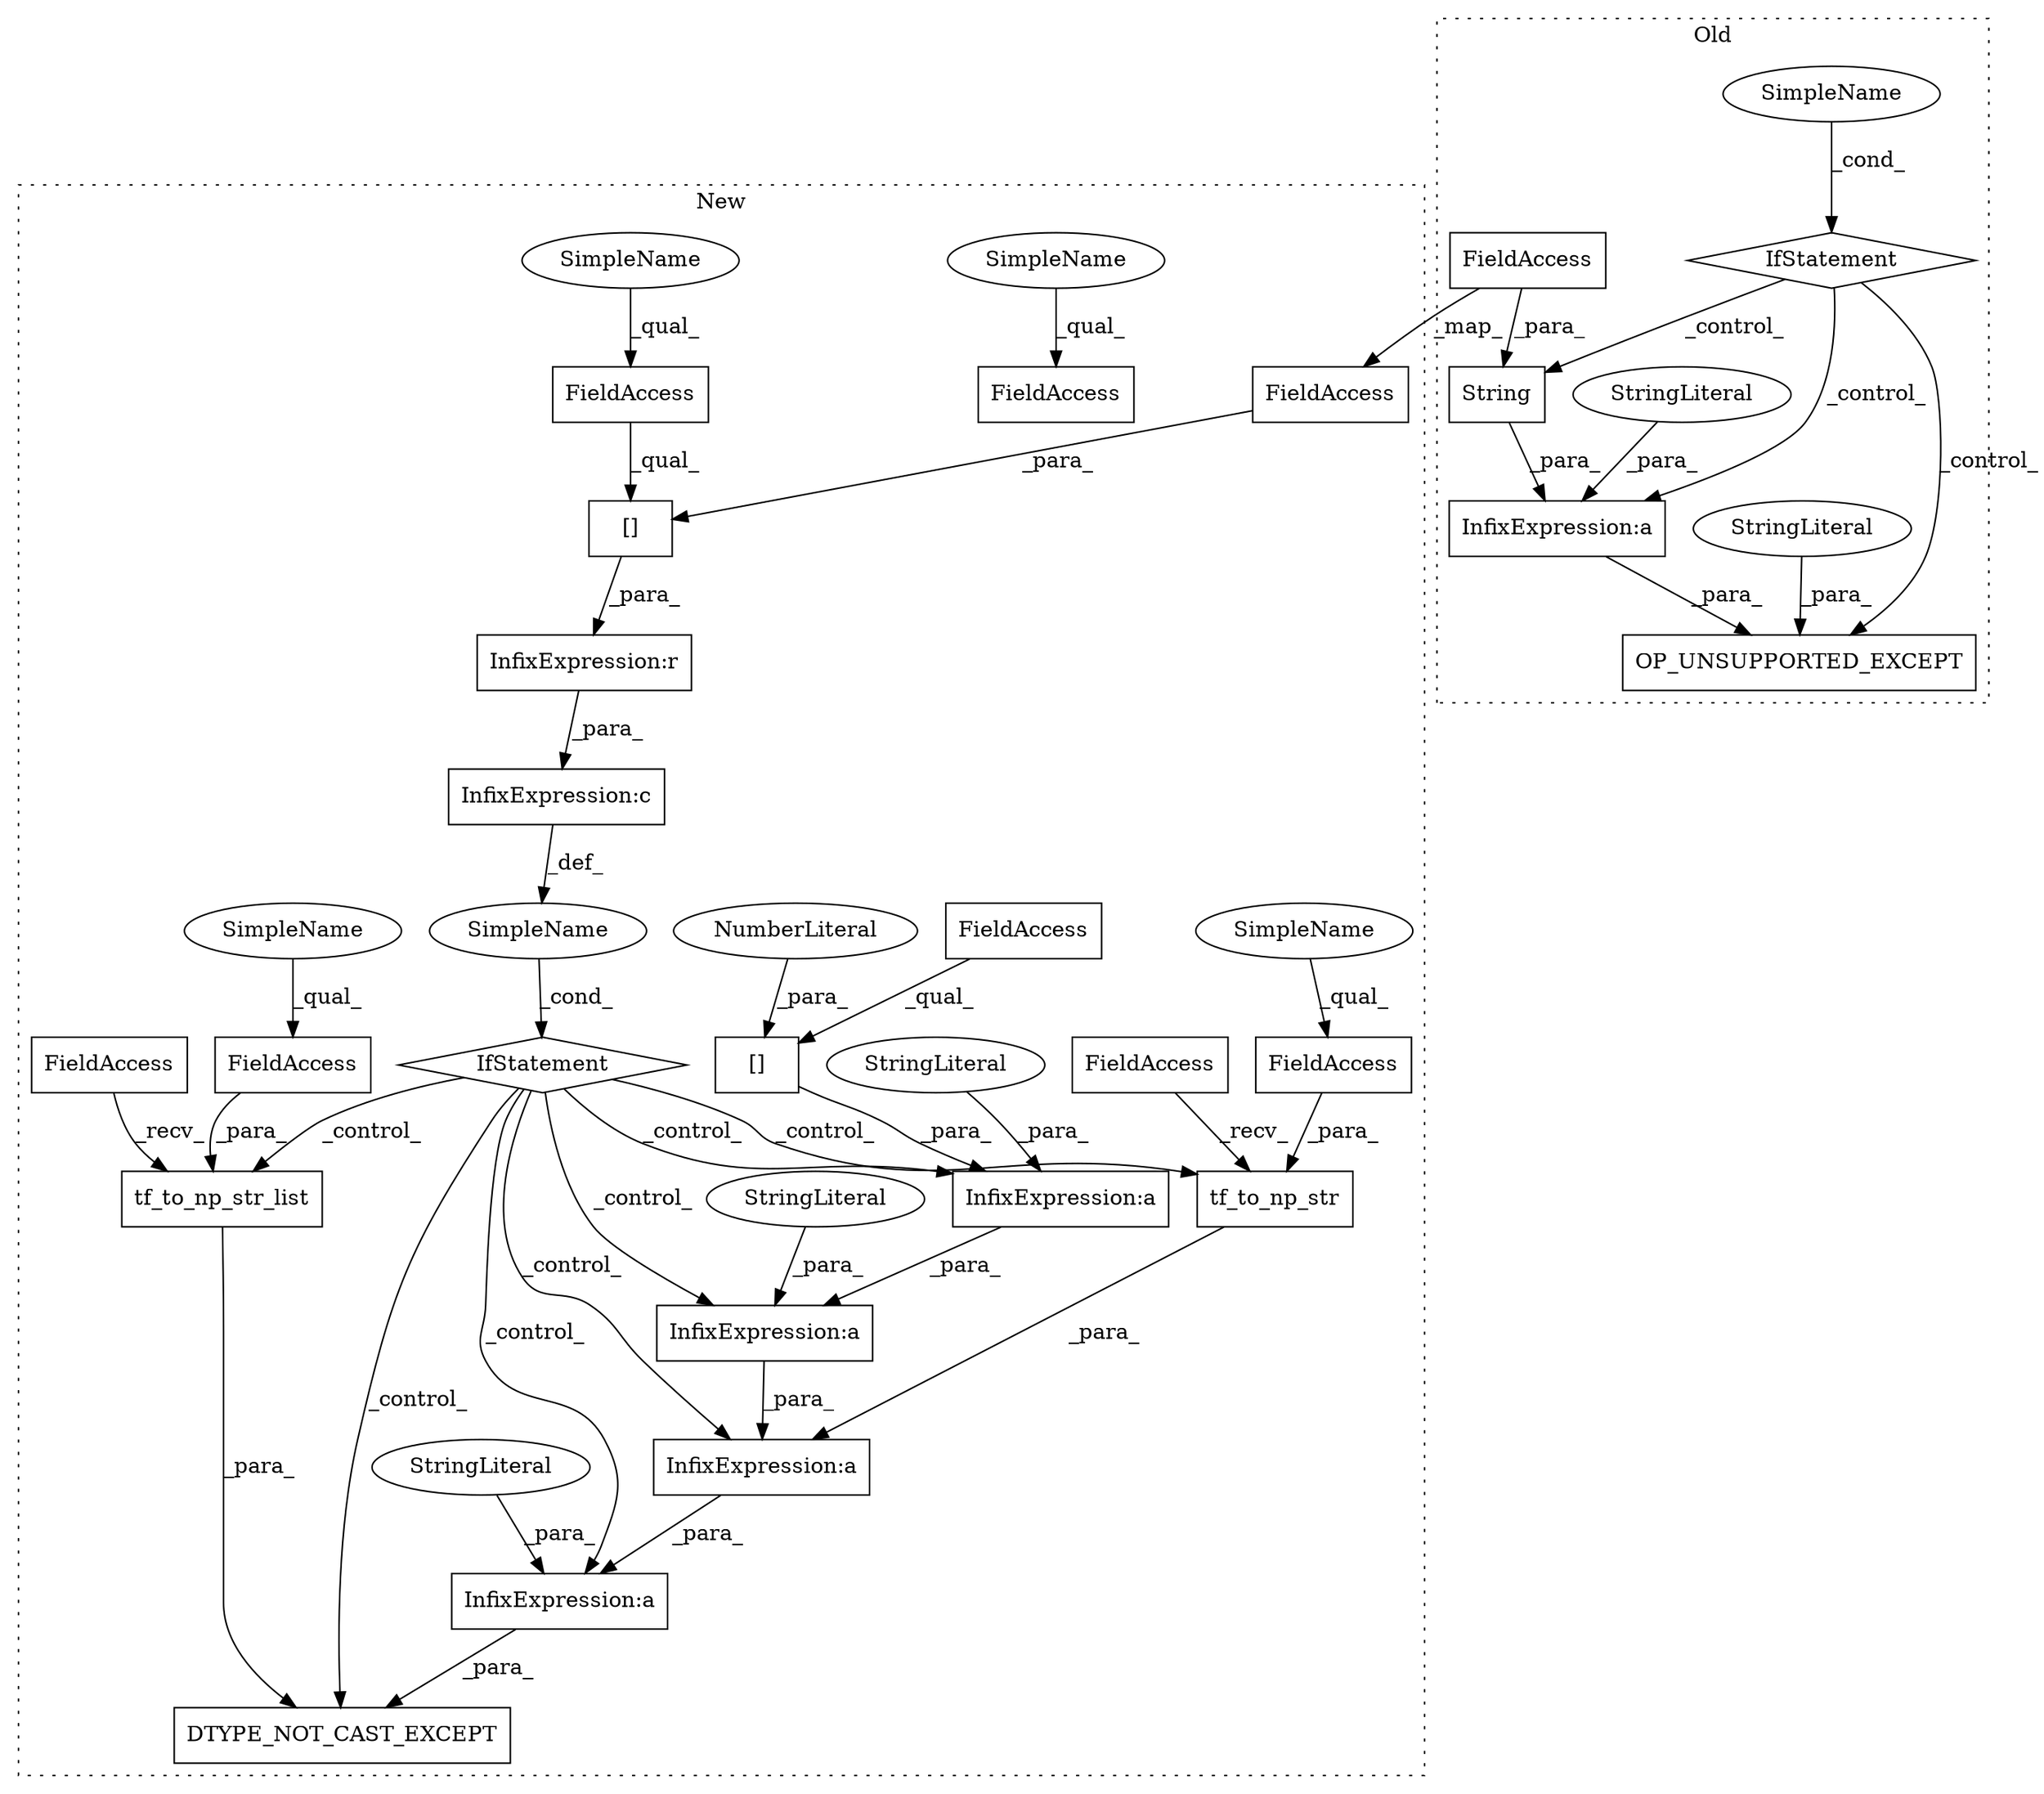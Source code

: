 digraph G {
subgraph cluster0 {
1 [label="String" a="32" s="797,811" l="7,1" shape="box"];
5 [label="InfixExpression:a" a="27" s="794" l="3" shape="box"];
12 [label="SimpleName" a="42" s="" l="" shape="ellipse"];
15 [label="OP_UNSUPPORTED_EXCEPT" a="32" s="754,825" l="22,1" shape="box"];
19 [label="StringLiteral" a="45" s="776" l="18" shape="ellipse"];
22 [label="StringLiteral" a="45" s="813" l="12" shape="ellipse"];
29 [label="FieldAccess" a="22" s="804" l="7" shape="box"];
30 [label="IfStatement" a="25" s="698,734" l="8,2" shape="diamond"];
label = "Old";
style="dotted";
}
subgraph cluster1 {
2 [label="tf_to_np_str" a="32" s="1200,1220" l="13,1" shape="box"];
3 [label="InfixExpression:a" a="27" s="1222" l="3" shape="box"];
4 [label="InfixExpression:a" a="27" s="1131" l="3" shape="box"];
6 [label="InfixExpression:a" a="27" s="1149" l="3" shape="box"];
7 [label="InfixExpression:a" a="27" s="1172" l="3" shape="box"];
8 [label="[]" a="2" s="1134,1147" l="12,1" shape="box"];
9 [label="NumberLiteral" a="34" s="1146" l="1" shape="ellipse"];
10 [label="InfixExpression:c" a="27" s="1039" l="4" shape="box"];
11 [label="tf_to_np_str_list" a="32" s="1254,1291" l="18,1" shape="box"];
13 [label="SimpleName" a="42" s="" l="" shape="ellipse"];
14 [label="DTYPE_NOT_CAST_EXCEPT" a="32" s="1094,1292" l="22,1" shape="box"];
16 [label="InfixExpression:r" a="27" s="1065" l="4" shape="box"];
17 [label="[]" a="2" s="1044,1064" l="13,1" shape="box"];
18 [label="FieldAccess" a="22" s="1044" l="12" shape="box"];
20 [label="StringLiteral" a="45" s="1225" l="3" shape="ellipse"];
21 [label="StringLiteral" a="45" s="1152" l="19" shape="ellipse"];
23 [label="StringLiteral" a="45" s="1119" l="12" shape="ellipse"];
24 [label="FieldAccess" a="22" s="1026" l="12" shape="box"];
25 [label="FieldAccess" a="22" s="1134" l="11" shape="box"];
26 [label="FieldAccess" a="22" s="1272" l="19" shape="box"];
27 [label="FieldAccess" a="22" s="1213" l="7" shape="box"];
28 [label="FieldAccess" a="22" s="1057" l="7" shape="box"];
31 [label="IfStatement" a="25" s="1006,1074" l="4,2" shape="diamond"];
32 [label="FieldAccess" a="22" s="1175" l="7" shape="box"];
33 [label="FieldAccess" a="22" s="1229" l="7" shape="box"];
34 [label="SimpleName" a="42" s="1213" l="1" shape="ellipse"];
35 [label="SimpleName" a="42" s="1026" l="3" shape="ellipse"];
36 [label="SimpleName" a="42" s="1272" l="3" shape="ellipse"];
37 [label="SimpleName" a="42" s="1044" l="3" shape="ellipse"];
label = "New";
style="dotted";
}
1 -> 5 [label="_para_"];
2 -> 7 [label="_para_"];
3 -> 14 [label="_para_"];
4 -> 6 [label="_para_"];
5 -> 15 [label="_para_"];
6 -> 7 [label="_para_"];
7 -> 3 [label="_para_"];
8 -> 4 [label="_para_"];
9 -> 8 [label="_para_"];
10 -> 13 [label="_def_"];
11 -> 14 [label="_para_"];
12 -> 30 [label="_cond_"];
13 -> 31 [label="_cond_"];
16 -> 10 [label="_para_"];
17 -> 16 [label="_para_"];
18 -> 17 [label="_qual_"];
19 -> 5 [label="_para_"];
20 -> 3 [label="_para_"];
21 -> 6 [label="_para_"];
22 -> 15 [label="_para_"];
23 -> 4 [label="_para_"];
25 -> 8 [label="_qual_"];
26 -> 11 [label="_para_"];
27 -> 2 [label="_para_"];
28 -> 17 [label="_para_"];
29 -> 1 [label="_para_"];
29 -> 28 [label="_map_"];
30 -> 15 [label="_control_"];
30 -> 5 [label="_control_"];
30 -> 1 [label="_control_"];
31 -> 11 [label="_control_"];
31 -> 4 [label="_control_"];
31 -> 3 [label="_control_"];
31 -> 7 [label="_control_"];
31 -> 6 [label="_control_"];
31 -> 14 [label="_control_"];
31 -> 2 [label="_control_"];
32 -> 2 [label="_recv_"];
33 -> 11 [label="_recv_"];
34 -> 27 [label="_qual_"];
35 -> 24 [label="_qual_"];
36 -> 26 [label="_qual_"];
37 -> 18 [label="_qual_"];
}